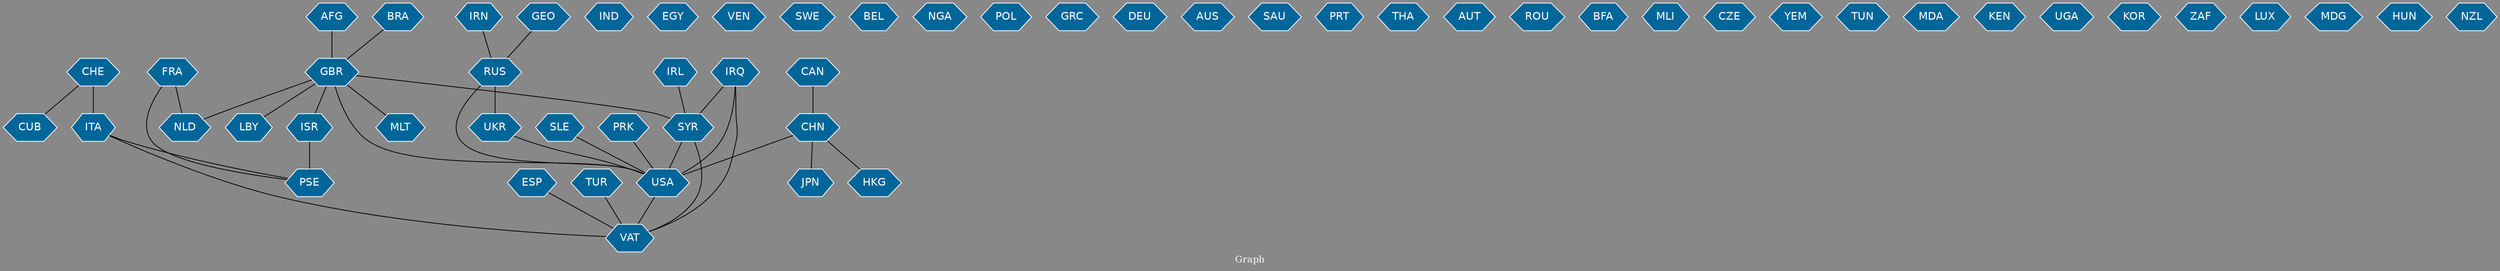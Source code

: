 // Countries together in item graph
graph {
	graph [bgcolor="#888888" fontcolor=white fontsize=12 label="Graph" outputorder=edgesfirst overlap=prism]
	node [color=white fillcolor="#006699" fontcolor=white fontname=Helvetica shape=hexagon style=filled]
	edge [arrowhead=open color=black fontcolor=white fontname=Courier fontsize=12]
		ITA [label=ITA]
		AFG [label=AFG]
		GBR [label=GBR]
		UKR [label=UKR]
		IND [label=IND]
		EGY [label=EGY]
		PSE [label=PSE]
		VAT [label=VAT]
		VEN [label=VEN]
		ESP [label=ESP]
		SWE [label=SWE]
		LBY [label=LBY]
		TUR [label=TUR]
		FRA [label=FRA]
		RUS [label=RUS]
		IRQ [label=IRQ]
		IRN [label=IRN]
		USA [label=USA]
		BEL [label=BEL]
		SYR [label=SYR]
		CUB [label=CUB]
		NGA [label=NGA]
		POL [label=POL]
		CHN [label=CHN]
		GRC [label=GRC]
		SLE [label=SLE]
		DEU [label=DEU]
		AUS [label=AUS]
		JPN [label=JPN]
		SAU [label=SAU]
		PRT [label=PRT]
		THA [label=THA]
		AUT [label=AUT]
		BRA [label=BRA]
		ROU [label=ROU]
		BFA [label=BFA]
		ISR [label=ISR]
		NLD [label=NLD]
		CHE [label=CHE]
		CAN [label=CAN]
		MLI [label=MLI]
		CZE [label=CZE]
		YEM [label=YEM]
		TUN [label=TUN]
		PRK [label=PRK]
		MDA [label=MDA]
		HKG [label=HKG]
		KEN [label=KEN]
		UGA [label=UGA]
		KOR [label=KOR]
		IRL [label=IRL]
		ZAF [label=ZAF]
		MLT [label=MLT]
		LUX [label=LUX]
		MDG [label=MDG]
		HUN [label=HUN]
		GEO [label=GEO]
		NZL [label=NZL]
			IRN -- RUS [weight=1]
			SYR -- USA [weight=2]
			GBR -- MLT [weight=1]
			ISR -- PSE [weight=6]
			FRA -- NLD [weight=1]
			SYR -- VAT [weight=1]
			USA -- VAT [weight=3]
			IRQ -- USA [weight=3]
			BRA -- GBR [weight=1]
			SLE -- USA [weight=1]
			CHE -- ITA [weight=3]
			AFG -- GBR [weight=2]
			GBR -- LBY [weight=1]
			GBR -- ISR [weight=1]
			IRL -- SYR [weight=1]
			CAN -- CHN [weight=1]
			TUR -- VAT [weight=3]
			GBR -- NLD [weight=1]
			RUS -- USA [weight=2]
			ITA -- VAT [weight=1]
			CHN -- JPN [weight=1]
			UKR -- USA [weight=2]
			RUS -- UKR [weight=10]
			IRQ -- SYR [weight=2]
			FRA -- PSE [weight=1]
			CHN -- USA [weight=3]
			GEO -- RUS [weight=1]
			PRK -- USA [weight=1]
			ESP -- VAT [weight=1]
			IRQ -- VAT [weight=1]
			GBR -- USA [weight=1]
			GBR -- SYR [weight=1]
			ITA -- PSE [weight=1]
			CHN -- HKG [weight=1]
			CHE -- CUB [weight=1]
}